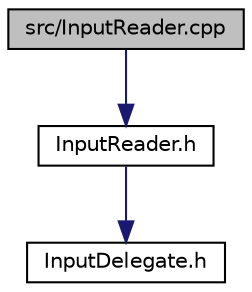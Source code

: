 digraph "src/InputReader.cpp"
{
  edge [fontname="Helvetica",fontsize="10",labelfontname="Helvetica",labelfontsize="10"];
  node [fontname="Helvetica",fontsize="10",shape=record];
  Node0 [label="src/InputReader.cpp",height=0.2,width=0.4,color="black", fillcolor="grey75", style="filled", fontcolor="black"];
  Node0 -> Node1 [color="midnightblue",fontsize="10",style="solid",fontname="Helvetica"];
  Node1 [label="InputReader.h",height=0.2,width=0.4,color="black", fillcolor="white", style="filled",URL="$InputReader_8h.html"];
  Node1 -> Node2 [color="midnightblue",fontsize="10",style="solid",fontname="Helvetica"];
  Node2 [label="InputDelegate.h",height=0.2,width=0.4,color="black", fillcolor="white", style="filled",URL="$InputDelegate_8h.html"];
}
